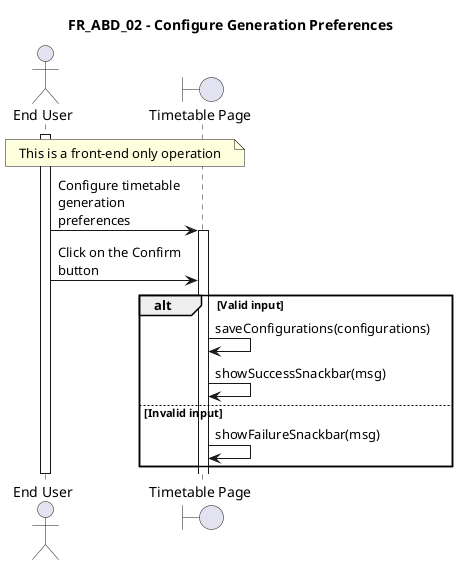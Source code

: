 @startuml FR_ABD_02
title FR_ABD_02 - Configure Generation Preferences
skinparam maxMessageSize 125

actor "End User" as eu
boundary "Timetable Page" as fe
' control "TimetableController" as ct
' entity "Timetable" as en
' database "Database" as db

activate eu

note across : This is a front-end only operation


eu -> fe ++ : Configure timetable generation preferences
eu -> fe : Click on the Confirm button

alt Valid input
    fe -> fe : saveConfigurations(configurations)
    fe -> fe : showSuccessSnackbar(msg)
else Invalid input
    fe -> fe : showFailureSnackbar(msg)
end

deactivate eu

@enduml